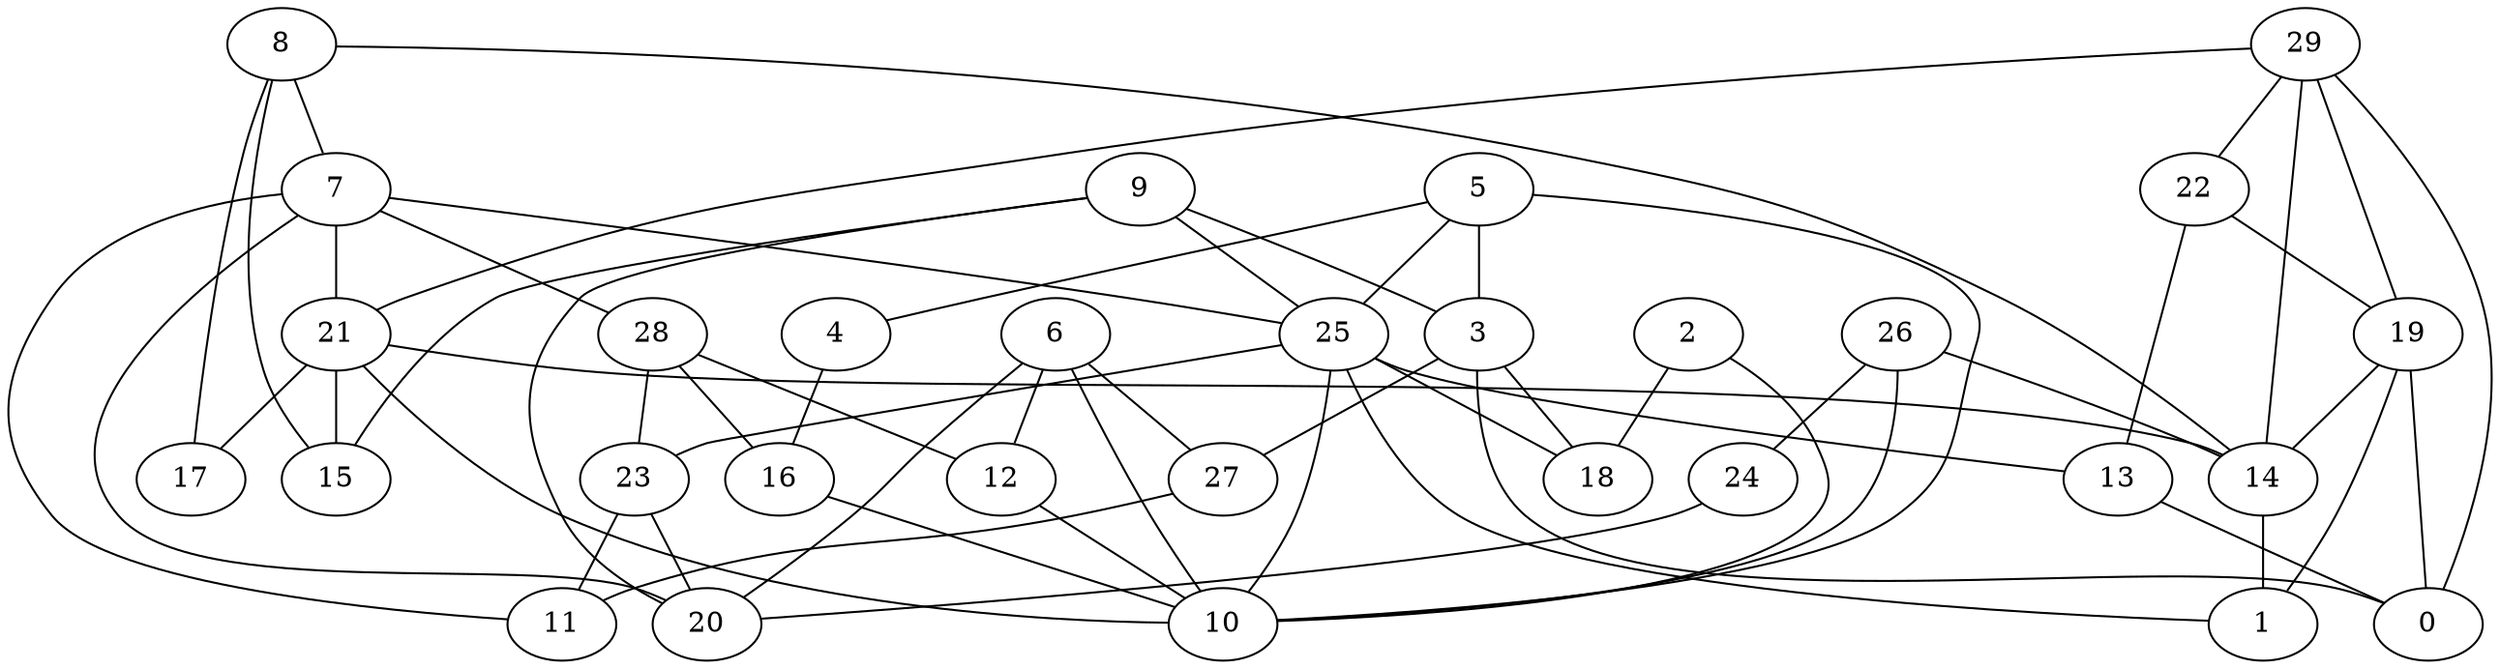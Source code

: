digraph GG_graph {

subgraph G_graph {
edge [color = black]
"9" -> "20" [dir = none]
"9" -> "15" [dir = none]
"9" -> "3" [dir = none]
"9" -> "25" [dir = none]
"29" -> "22" [dir = none]
"29" -> "0" [dir = none]
"29" -> "19" [dir = none]
"29" -> "21" [dir = none]
"6" -> "27" [dir = none]
"3" -> "27" [dir = none]
"28" -> "16" [dir = none]
"28" -> "12" [dir = none]
"5" -> "4" [dir = none]
"5" -> "25" [dir = none]
"27" -> "11" [dir = none]
"7" -> "25" [dir = none]
"7" -> "28" [dir = none]
"7" -> "21" [dir = none]
"26" -> "24" [dir = none]
"26" -> "10" [dir = none]
"21" -> "14" [dir = none]
"21" -> "17" [dir = none]
"23" -> "20" [dir = none]
"25" -> "18" [dir = none]
"25" -> "1" [dir = none]
"25" -> "13" [dir = none]
"2" -> "10" [dir = none]
"2" -> "18" [dir = none]
"8" -> "14" [dir = none]
"12" -> "10" [dir = none]
"21" -> "15" [dir = none]
"28" -> "23" [dir = none]
"8" -> "15" [dir = none]
"3" -> "0" [dir = none]
"7" -> "20" [dir = none]
"14" -> "1" [dir = none]
"4" -> "16" [dir = none]
"16" -> "10" [dir = none]
"21" -> "10" [dir = none]
"25" -> "10" [dir = none]
"5" -> "3" [dir = none]
"8" -> "7" [dir = none]
"22" -> "19" [dir = none]
"29" -> "14" [dir = none]
"6" -> "10" [dir = none]
"8" -> "17" [dir = none]
"24" -> "20" [dir = none]
"23" -> "11" [dir = none]
"19" -> "0" [dir = none]
"25" -> "23" [dir = none]
"13" -> "0" [dir = none]
"6" -> "12" [dir = none]
"19" -> "1" [dir = none]
"19" -> "14" [dir = none]
"7" -> "11" [dir = none]
"26" -> "14" [dir = none]
"6" -> "20" [dir = none]
"3" -> "18" [dir = none]
"22" -> "13" [dir = none]
"5" -> "10" [dir = none]
}

}
